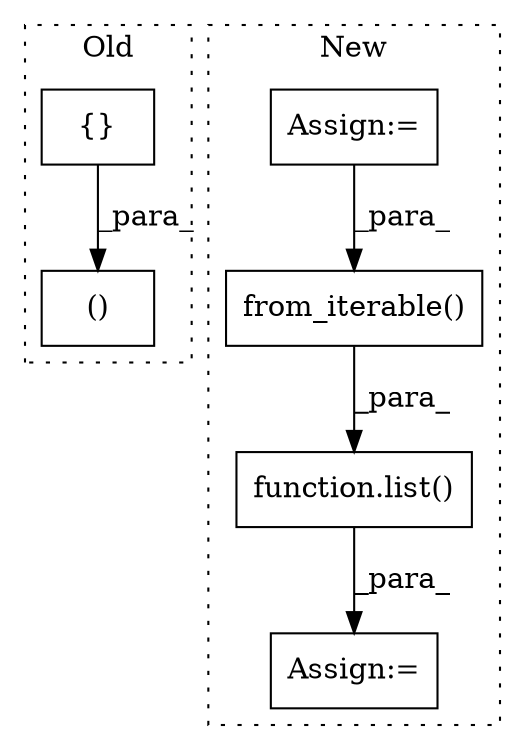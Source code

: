 digraph G {
subgraph cluster0 {
1 [label="()" a="54" s="4466" l="4" shape="box"];
3 [label="{}" a="59" s="4464,4464" l="2,1" shape="box"];
label = "Old";
style="dotted";
}
subgraph cluster1 {
2 [label="from_iterable()" a="75" s="5798,5826" l="20,1" shape="box"];
4 [label="function.list()" a="75" s="5793,5827" l="5,1" shape="box"];
5 [label="Assign:=" a="68" s="5837" l="3" shape="box"];
6 [label="Assign:=" a="68" s="5556" l="3" shape="box"];
label = "New";
style="dotted";
}
2 -> 4 [label="_para_"];
3 -> 1 [label="_para_"];
4 -> 5 [label="_para_"];
6 -> 2 [label="_para_"];
}